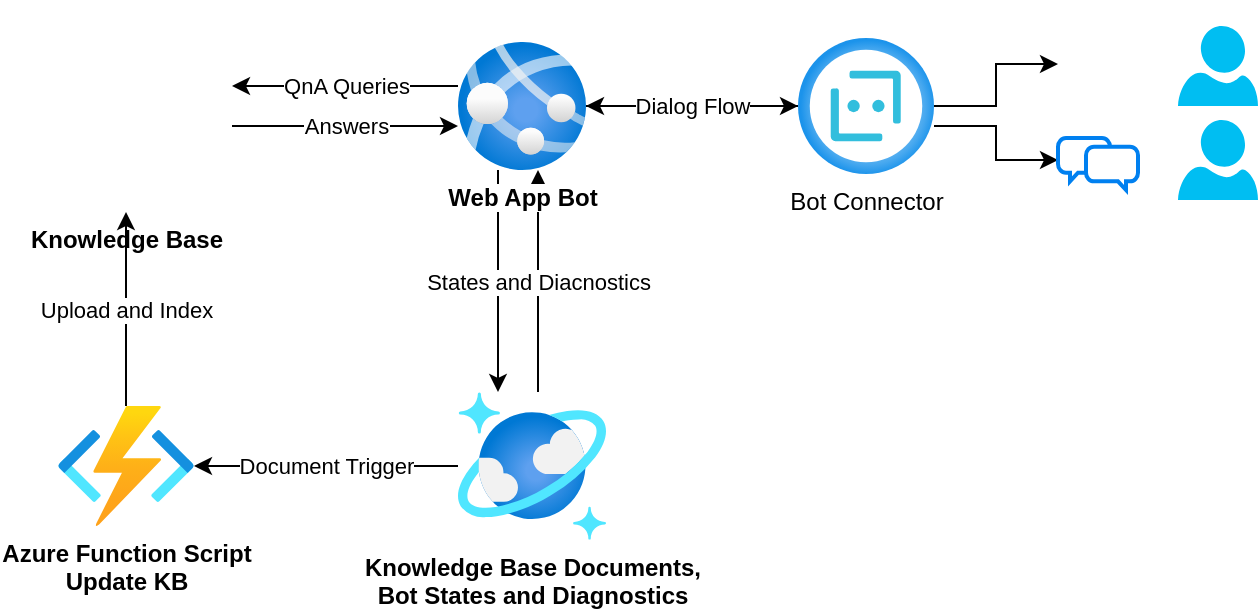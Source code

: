 <mxfile version="14.8.4" type="github">
  <diagram id="DQqH8UzkAPUobsGRGNre" name="Page-1">
    <mxGraphModel dx="752" dy="555" grid="1" gridSize="10" guides="1" tooltips="1" connect="1" arrows="1" fold="1" page="1" pageScale="1" pageWidth="827" pageHeight="1169" math="0" shadow="0">
      <root>
        <mxCell id="0" />
        <mxCell id="1" parent="0" />
        <mxCell id="Oz7TWd1vUwnJGbMTzsz_-13" value="" style="edgeStyle=orthogonalEdgeStyle;rounded=0;orthogonalLoop=1;jettySize=auto;html=1;" edge="1" parent="1" source="Oz7TWd1vUwnJGbMTzsz_-7" target="Oz7TWd1vUwnJGbMTzsz_-5">
          <mxGeometry relative="1" as="geometry">
            <Array as="points">
              <mxPoint x="320" y="300" />
              <mxPoint x="320" y="300" />
            </Array>
          </mxGeometry>
        </mxCell>
        <mxCell id="Oz7TWd1vUwnJGbMTzsz_-17" value="" style="edgeStyle=orthogonalEdgeStyle;rounded=0;orthogonalLoop=1;jettySize=auto;html=1;" edge="1" parent="1" source="Oz7TWd1vUwnJGbMTzsz_-7" target="Oz7TWd1vUwnJGbMTzsz_-1">
          <mxGeometry relative="1" as="geometry">
            <Array as="points">
              <mxPoint x="460" y="230" />
              <mxPoint x="460" y="230" />
            </Array>
          </mxGeometry>
        </mxCell>
        <mxCell id="Oz7TWd1vUwnJGbMTzsz_-18" value="Dialog Flow" style="edgeStyle=orthogonalEdgeStyle;rounded=0;orthogonalLoop=1;jettySize=auto;html=1;" edge="1" parent="1" source="Oz7TWd1vUwnJGbMTzsz_-1" target="Oz7TWd1vUwnJGbMTzsz_-7">
          <mxGeometry relative="1" as="geometry">
            <Array as="points">
              <mxPoint x="450" y="230" />
              <mxPoint x="450" y="230" />
            </Array>
          </mxGeometry>
        </mxCell>
        <mxCell id="Oz7TWd1vUwnJGbMTzsz_-24" value="" style="edgeStyle=orthogonalEdgeStyle;rounded=0;orthogonalLoop=1;jettySize=auto;html=1;" edge="1" parent="1" source="Oz7TWd1vUwnJGbMTzsz_-1" target="Oz7TWd1vUwnJGbMTzsz_-21">
          <mxGeometry relative="1" as="geometry">
            <Array as="points">
              <mxPoint x="569" y="240" />
              <mxPoint x="569" y="257" />
            </Array>
          </mxGeometry>
        </mxCell>
        <mxCell id="Oz7TWd1vUwnJGbMTzsz_-1" value="Bot Connector" style="aspect=fixed;html=1;points=[];align=center;image;fontSize=12;image=img/lib/azure2/ai_machine_learning/Bot_Services.svg;" vertex="1" parent="1">
          <mxGeometry x="470" y="196" width="68" height="68" as="geometry" />
        </mxCell>
        <mxCell id="Oz7TWd1vUwnJGbMTzsz_-15" value="Answers&lt;br&gt;" style="edgeStyle=orthogonalEdgeStyle;rounded=0;orthogonalLoop=1;jettySize=auto;html=1;" edge="1" parent="1" source="Oz7TWd1vUwnJGbMTzsz_-2" target="Oz7TWd1vUwnJGbMTzsz_-7">
          <mxGeometry relative="1" as="geometry">
            <Array as="points">
              <mxPoint x="260" y="240" />
              <mxPoint x="260" y="240" />
            </Array>
          </mxGeometry>
        </mxCell>
        <mxCell id="Oz7TWd1vUwnJGbMTzsz_-2" value="Knowledge Base" style="shape=image;html=1;verticalAlign=top;verticalLabelPosition=bottom;labelBackgroundColor=#ffffff;imageAspect=0;aspect=fixed;image=https://cdn1.iconfinder.com/data/icons/google_jfk_icons_by_carlosjj/128/qna.png;fontStyle=1" vertex="1" parent="1">
          <mxGeometry x="81" y="177" width="106" height="106" as="geometry" />
        </mxCell>
        <mxCell id="Oz7TWd1vUwnJGbMTzsz_-11" value="Document Trigger" style="edgeStyle=orthogonalEdgeStyle;rounded=0;orthogonalLoop=1;jettySize=auto;html=1;" edge="1" parent="1" source="Oz7TWd1vUwnJGbMTzsz_-5" target="Oz7TWd1vUwnJGbMTzsz_-6">
          <mxGeometry relative="1" as="geometry" />
        </mxCell>
        <mxCell id="Oz7TWd1vUwnJGbMTzsz_-14" value="States and Diacnostics" style="edgeStyle=orthogonalEdgeStyle;rounded=0;orthogonalLoop=1;jettySize=auto;html=1;" edge="1" parent="1" source="Oz7TWd1vUwnJGbMTzsz_-5" target="Oz7TWd1vUwnJGbMTzsz_-7">
          <mxGeometry relative="1" as="geometry">
            <Array as="points">
              <mxPoint x="340" y="310" />
              <mxPoint x="340" y="310" />
            </Array>
          </mxGeometry>
        </mxCell>
        <mxCell id="Oz7TWd1vUwnJGbMTzsz_-5" value="Knowledge Base Documents, &lt;br&gt;Bot States and Diagnostics&lt;br&gt;" style="aspect=fixed;html=1;points=[];align=center;image;fontSize=12;image=img/lib/azure2/databases/Azure_Cosmos_DB.svg;fontStyle=1" vertex="1" parent="1">
          <mxGeometry x="300" y="373" width="74" height="74" as="geometry" />
        </mxCell>
        <mxCell id="Oz7TWd1vUwnJGbMTzsz_-12" value="Upload and Index" style="edgeStyle=orthogonalEdgeStyle;rounded=0;orthogonalLoop=1;jettySize=auto;html=1;" edge="1" parent="1" source="Oz7TWd1vUwnJGbMTzsz_-6" target="Oz7TWd1vUwnJGbMTzsz_-2">
          <mxGeometry relative="1" as="geometry" />
        </mxCell>
        <mxCell id="Oz7TWd1vUwnJGbMTzsz_-6" value="Azure Function Script&lt;br&gt;Update KB" style="aspect=fixed;html=1;points=[];align=center;image;fontSize=12;image=img/lib/azure2/compute/Function_Apps.svg;fontStyle=1" vertex="1" parent="1">
          <mxGeometry x="100" y="380" width="68" height="60" as="geometry" />
        </mxCell>
        <mxCell id="Oz7TWd1vUwnJGbMTzsz_-16" value="QnA Queries" style="edgeStyle=orthogonalEdgeStyle;rounded=0;orthogonalLoop=1;jettySize=auto;html=1;" edge="1" parent="1" source="Oz7TWd1vUwnJGbMTzsz_-7" target="Oz7TWd1vUwnJGbMTzsz_-2">
          <mxGeometry relative="1" as="geometry">
            <Array as="points">
              <mxPoint x="270" y="220" />
              <mxPoint x="270" y="220" />
            </Array>
          </mxGeometry>
        </mxCell>
        <mxCell id="Oz7TWd1vUwnJGbMTzsz_-7" value="Web App Bot&lt;br&gt;" style="aspect=fixed;html=1;points=[];align=center;image;fontSize=12;image=img/lib/azure2/app_services/App_Services.svg;fontStyle=1" vertex="1" parent="1">
          <mxGeometry x="300" y="198" width="64" height="64" as="geometry" />
        </mxCell>
        <mxCell id="Oz7TWd1vUwnJGbMTzsz_-9" value="" style="verticalLabelPosition=bottom;html=1;verticalAlign=top;align=center;strokeColor=none;fillColor=#00BEF2;shape=mxgraph.azure.user;" vertex="1" parent="1">
          <mxGeometry x="660" y="237" width="40" height="40" as="geometry" />
        </mxCell>
        <mxCell id="Oz7TWd1vUwnJGbMTzsz_-28" value="" style="edgeStyle=orthogonalEdgeStyle;rounded=0;orthogonalLoop=1;jettySize=auto;html=1;" edge="1" parent="1" source="Oz7TWd1vUwnJGbMTzsz_-1" target="Oz7TWd1vUwnJGbMTzsz_-19">
          <mxGeometry relative="1" as="geometry" />
        </mxCell>
        <mxCell id="Oz7TWd1vUwnJGbMTzsz_-19" value="" style="shape=image;html=1;verticalAlign=top;verticalLabelPosition=bottom;labelBackgroundColor=#ffffff;imageAspect=0;aspect=fixed;image=https://cdn0.iconfinder.com/data/icons/logos-microsoft-office-365/128/Microsoft_Office-10-128.png" vertex="1" parent="1">
          <mxGeometry x="600" y="189" width="40" height="40" as="geometry" />
        </mxCell>
        <mxCell id="Oz7TWd1vUwnJGbMTzsz_-21" value="" style="html=1;verticalLabelPosition=bottom;align=center;labelBackgroundColor=#ffffff;verticalAlign=top;strokeWidth=2;strokeColor=#0080F0;shadow=0;dashed=0;shape=mxgraph.ios7.icons.chat;" vertex="1" parent="1">
          <mxGeometry x="600" y="246" width="40" height="26" as="geometry" />
        </mxCell>
        <mxCell id="Oz7TWd1vUwnJGbMTzsz_-23" value="" style="verticalLabelPosition=bottom;html=1;verticalAlign=top;align=center;strokeColor=none;fillColor=#00BEF2;shape=mxgraph.azure.user;" vertex="1" parent="1">
          <mxGeometry x="660" y="190" width="40" height="40" as="geometry" />
        </mxCell>
      </root>
    </mxGraphModel>
  </diagram>
</mxfile>
